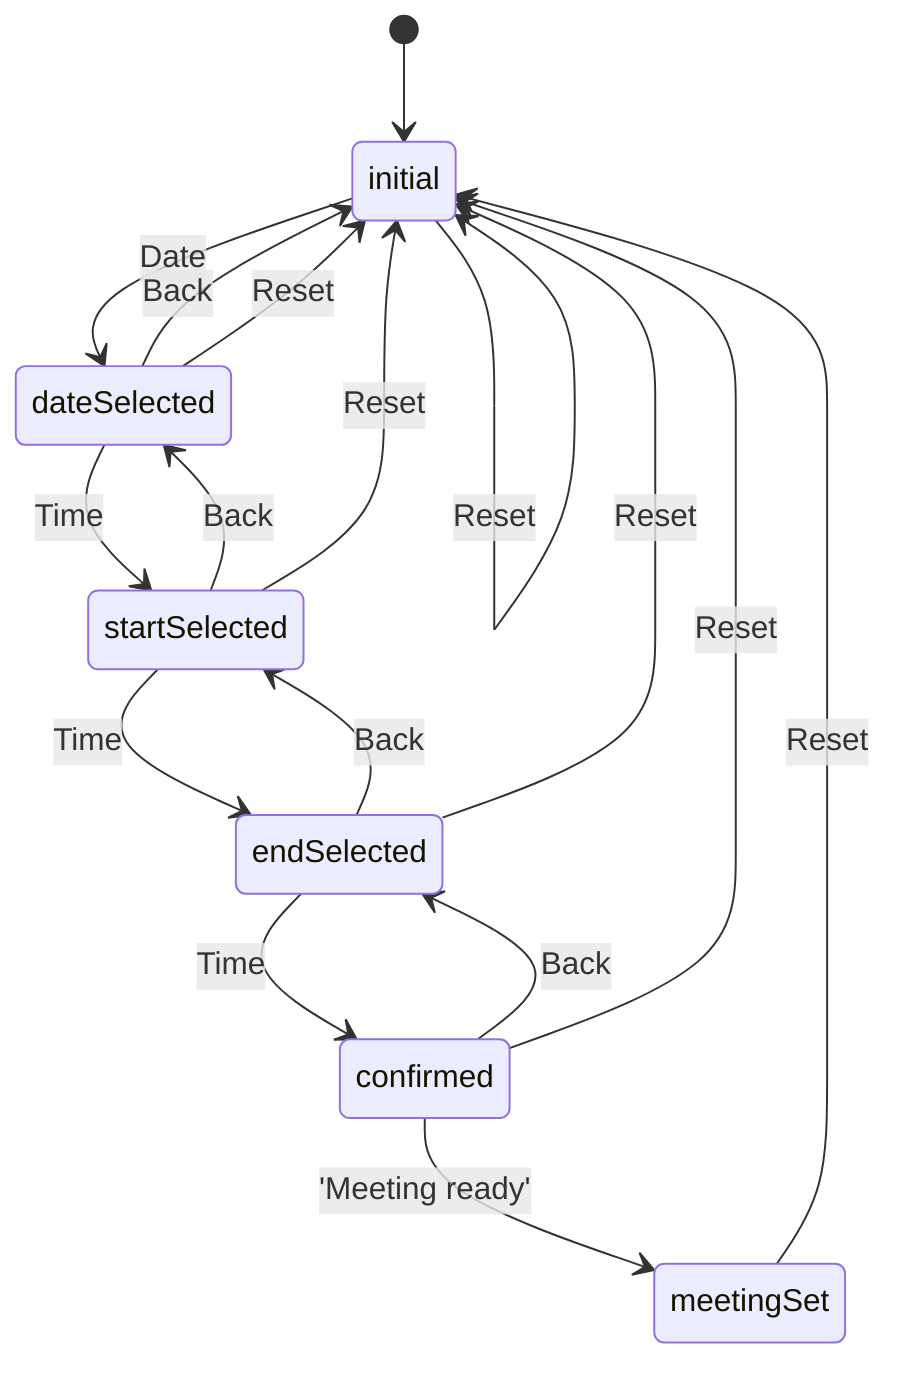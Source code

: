 stateDiagram
    state "initial" as Initial
    state "dateSelected" as DateSelected
    state "startSelected" as StartSelected
    state "endSelected" as EndSelected
    state "confirmed" as Confirmed
    state "meetingSet" as MeetingSet

    [*] --> Initial
    Initial --> DateSelected : Date
    DateSelected --> Initial : Back
    DateSelected --> StartSelected : Time
    StartSelected --> DateSelected : Back
    StartSelected --> EndSelected : Time
    EndSelected --> StartSelected : Back
    EndSelected --> Confirmed : Time
    Confirmed --> EndSelected : Back
    Confirmed --> MeetingSet : 'Meeting ready'

    Initial --> Initial : Reset
    DateSelected --> Initial : Reset
    StartSelected --> Initial : Reset
    EndSelected --> Initial : Reset
    Confirmed --> Initial : Reset
    MeetingSet --> Initial : Reset